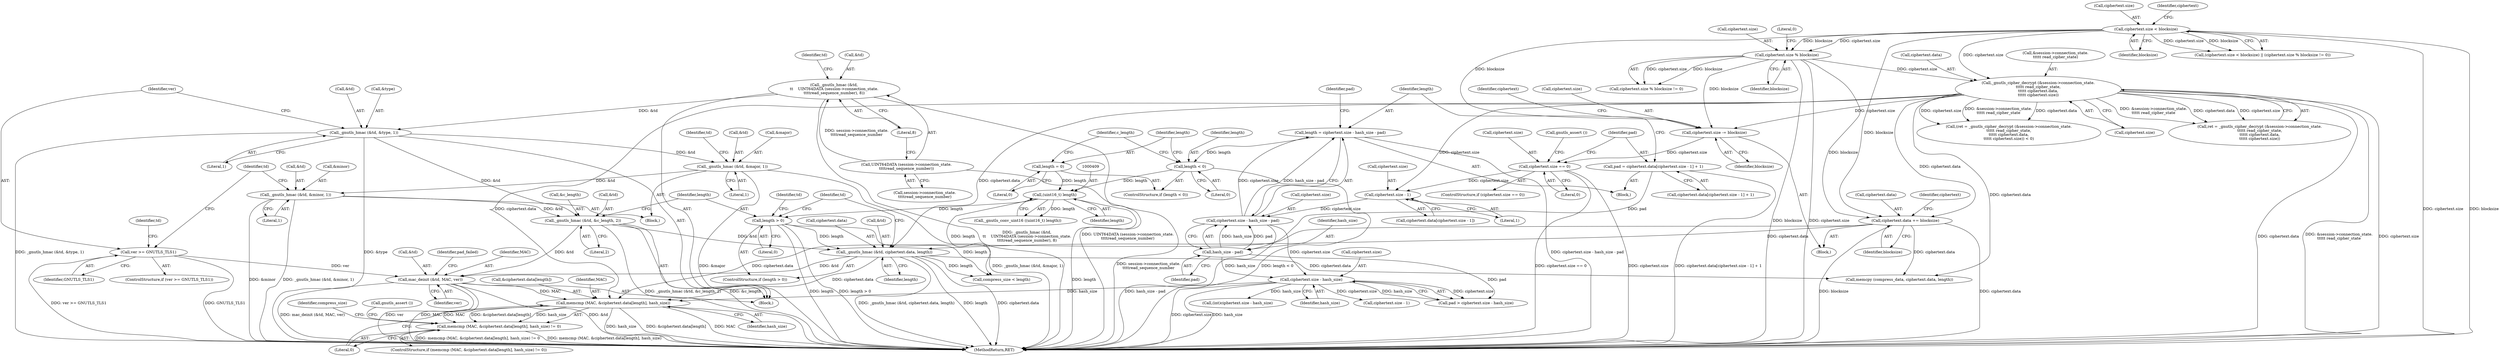 digraph "0_savannah_bc8102405fda11ea00ca3b42acc4f4bce9d6e97b_0@API" {
"1000483" [label="(Call,memcmp (MAC, &ciphertext.data[length], hash_size))"];
"1000470" [label="(Call,mac_deinit (&td, MAC, ver))"];
"1000463" [label="(Call,_gnutls_hmac (&td, ciphertext.data, length))"];
"1000453" [label="(Call,_gnutls_hmac (&td, &c_length, 2))"];
"1000430" [label="(Call,_gnutls_hmac (&td, &type, 1))"];
"1000420" [label="(Call,_gnutls_hmac (&td,\n\t\t    UINT64DATA (session->connection_state.\n\t\t\t\tread_sequence_number), 8))"];
"1000423" [label="(Call,UINT64DATA (session->connection_state.\n\t\t\t\tread_sequence_number))"];
"1000447" [label="(Call,_gnutls_hmac (&td, &minor, 1))"];
"1000441" [label="(Call,_gnutls_hmac (&td, &major, 1))"];
"1000293" [label="(Call,ciphertext.data += blocksize)"];
"1000247" [label="(Call,ciphertext.size % blocksize)"];
"1000241" [label="(Call,ciphertext.size < blocksize)"];
"1000261" [label="(Call,_gnutls_cipher_decrypt (&session->connection_state.\n\t\t\t\t\t read_cipher_state,\n\t\t\t\t\t ciphertext.data,\n\t\t\t\t\t ciphertext.size))"];
"1000460" [label="(Call,length > 0)"];
"1000408" [label="(Call,(uint16_t) length)"];
"1000402" [label="(Call,length = 0)"];
"1000399" [label="(Call,length < 0)"];
"1000321" [label="(Call,length = ciphertext.size - hash_size - pad)"];
"1000323" [label="(Call,ciphertext.size - hash_size - pad)"];
"1000315" [label="(Call,ciphertext.size - 1)"];
"1000299" [label="(Call,ciphertext.size == 0)"];
"1000288" [label="(Call,ciphertext.size -= blocksize)"];
"1000327" [label="(Call,hash_size - pad)"];
"1000308" [label="(Call,pad = ciphertext.data[ciphertext.size - 1] + 1)"];
"1000437" [label="(Call,ver >= GNUTLS_TLS1)"];
"1000333" [label="(Call,ciphertext.size - hash_size)"];
"1000482" [label="(Call,memcmp (MAC, &ciphertext.data[length], hash_size) != 0)"];
"1000328" [label="(Identifier,hash_size)"];
"1000443" [label="(Identifier,td)"];
"1000436" [label="(ControlStructure,if (ver >= GNUTLS_TLS1))"];
"1000331" [label="(Call,pad > ciphertext.size - hash_size)"];
"1000453" [label="(Call,_gnutls_hmac (&td, &c_length, 2))"];
"1000402" [label="(Call,length = 0)"];
"1000329" [label="(Identifier,pad)"];
"1000294" [label="(Call,ciphertext.data)"];
"1000310" [label="(Call,ciphertext.data[ciphertext.size - 1] + 1)"];
"1000494" [label="(Call,gnutls_assert ())"];
"1000245" [label="(Identifier,blocksize)"];
"1000447" [label="(Call,_gnutls_hmac (&td, &minor, 1))"];
"1000358" [label="(Call,(int)ciphertext.size - hash_size)"];
"1000407" [label="(Call,_gnutls_conv_uint16 ((uint16_t) length))"];
"1000435" [label="(Literal,1)"];
"1000481" [label="(ControlStructure,if (memcmp (MAC, &ciphertext.data[length], hash_size) != 0))"];
"1000438" [label="(Identifier,ver)"];
"1000258" [label="(Call,(ret = _gnutls_cipher_decrypt (&session->connection_state.\n\t\t\t\t\t read_cipher_state,\n\t\t\t\t\t ciphertext.data,\n\t\t\t\t\t ciphertext.size)) < 0)"];
"1000460" [label="(Call,length > 0)"];
"1000440" [label="(Block,)"];
"1000401" [label="(Literal,0)"];
"1000118" [label="(Block,)"];
"1000246" [label="(Call,ciphertext.size % blocksize != 0)"];
"1000271" [label="(Call,ciphertext.size)"];
"1000458" [label="(Literal,2)"];
"1000513" [label="(MethodReturn,RET)"];
"1000300" [label="(Call,ciphertext.size)"];
"1000456" [label="(Call,&c_length)"];
"1000449" [label="(Identifier,td)"];
"1000261" [label="(Call,_gnutls_cipher_decrypt (&session->connection_state.\n\t\t\t\t\t read_cipher_state,\n\t\t\t\t\t ciphertext.data,\n\t\t\t\t\t ciphertext.size))"];
"1000248" [label="(Call,ciphertext.size)"];
"1000421" [label="(Call,&td)"];
"1000455" [label="(Identifier,td)"];
"1000287" [label="(Block,)"];
"1000408" [label="(Call,(uint16_t) length)"];
"1000309" [label="(Identifier,pad)"];
"1000465" [label="(Identifier,td)"];
"1000459" [label="(ControlStructure,if (length > 0))"];
"1000337" [label="(Identifier,hash_size)"];
"1000242" [label="(Call,ciphertext.size)"];
"1000410" [label="(Identifier,length)"];
"1000450" [label="(Call,&minor)"];
"1000424" [label="(Call,session->connection_state.\n\t\t\t\tread_sequence_number)"];
"1000298" [label="(ControlStructure,if (ciphertext.size == 0))"];
"1000315" [label="(Call,ciphertext.size - 1)"];
"1000429" [label="(Literal,8)"];
"1000241" [label="(Call,ciphertext.size < blocksize)"];
"1000499" [label="(Identifier,compress_size)"];
"1000334" [label="(Call,ciphertext.size)"];
"1000463" [label="(Call,_gnutls_hmac (&td, ciphertext.data, length))"];
"1000483" [label="(Call,memcmp (MAC, &ciphertext.data[length], hash_size))"];
"1000484" [label="(Identifier,MAC)"];
"1000461" [label="(Identifier,length)"];
"1000473" [label="(Identifier,MAC)"];
"1000251" [label="(Identifier,blocksize)"];
"1000442" [label="(Call,&td)"];
"1000247" [label="(Call,ciphertext.size % blocksize)"];
"1000431" [label="(Call,&td)"];
"1000321" [label="(Call,length = ciphertext.size - hash_size - pad)"];
"1000323" [label="(Call,ciphertext.size - hash_size - pad)"];
"1000324" [label="(Call,ciphertext.size)"];
"1000485" [label="(Call,&ciphertext.data[length])"];
"1000288" [label="(Call,ciphertext.size -= blocksize)"];
"1000462" [label="(Literal,0)"];
"1000403" [label="(Identifier,length)"];
"1000437" [label="(Call,ver >= GNUTLS_TLS1)"];
"1000439" [label="(Identifier,GNUTLS_TLS1)"];
"1000322" [label="(Identifier,length)"];
"1000498" [label="(Call,compress_size < length)"];
"1000444" [label="(Call,&major)"];
"1000471" [label="(Call,&td)"];
"1000240" [label="(Call,(ciphertext.size < blocksize) || (ciphertext.size % blocksize != 0))"];
"1000419" [label="(Block,)"];
"1000347" [label="(Call,ciphertext.size - 1)"];
"1000295" [label="(Identifier,ciphertext)"];
"1000268" [label="(Call,ciphertext.data)"];
"1000316" [label="(Call,ciphertext.size)"];
"1000327" [label="(Call,hash_size - pad)"];
"1000420" [label="(Call,_gnutls_hmac (&td,\n\t\t    UINT64DATA (session->connection_state.\n\t\t\t\tread_sequence_number), 8))"];
"1000333" [label="(Call,ciphertext.size - hash_size)"];
"1000399" [label="(Call,length < 0)"];
"1000259" [label="(Call,ret = _gnutls_cipher_decrypt (&session->connection_state.\n\t\t\t\t\t read_cipher_state,\n\t\t\t\t\t ciphertext.data,\n\t\t\t\t\t ciphertext.size))"];
"1000472" [label="(Identifier,td)"];
"1000446" [label="(Literal,1)"];
"1000474" [label="(Identifier,ver)"];
"1000301" [label="(Identifier,ciphertext)"];
"1000293" [label="(Call,ciphertext.data += blocksize)"];
"1000482" [label="(Call,memcmp (MAC, &ciphertext.data[length], hash_size) != 0)"];
"1000466" [label="(Call,ciphertext.data)"];
"1000406" [label="(Identifier,c_length)"];
"1000319" [label="(Literal,1)"];
"1000433" [label="(Call,&type)"];
"1000332" [label="(Identifier,pad)"];
"1000400" [label="(Identifier,length)"];
"1000311" [label="(Call,ciphertext.data[ciphertext.size - 1])"];
"1000262" [label="(Call,&session->connection_state.\n\t\t\t\t\t read_cipher_state)"];
"1000464" [label="(Call,&td)"];
"1000492" [label="(Literal,0)"];
"1000469" [label="(Identifier,length)"];
"1000249" [label="(Identifier,ciphertext)"];
"1000505" [label="(Call,memcpy (compress_data, ciphertext.data, length))"];
"1000303" [label="(Literal,0)"];
"1000477" [label="(Identifier,pad_failed)"];
"1000299" [label="(Call,ciphertext.size == 0)"];
"1000441" [label="(Call,_gnutls_hmac (&td, &major, 1))"];
"1000423" [label="(Call,UINT64DATA (session->connection_state.\n\t\t\t\tread_sequence_number))"];
"1000404" [label="(Literal,0)"];
"1000491" [label="(Identifier,hash_size)"];
"1000454" [label="(Call,&td)"];
"1000289" [label="(Call,ciphertext.size)"];
"1000470" [label="(Call,mac_deinit (&td, MAC, ver))"];
"1000448" [label="(Call,&td)"];
"1000432" [label="(Identifier,td)"];
"1000452" [label="(Literal,1)"];
"1000292" [label="(Identifier,blocksize)"];
"1000297" [label="(Identifier,blocksize)"];
"1000398" [label="(ControlStructure,if (length < 0))"];
"1000305" [label="(Call,gnutls_assert ())"];
"1000430" [label="(Call,_gnutls_hmac (&td, &type, 1))"];
"1000308" [label="(Call,pad = ciphertext.data[ciphertext.size - 1] + 1)"];
"1000252" [label="(Literal,0)"];
"1000483" -> "1000482"  [label="AST: "];
"1000483" -> "1000491"  [label="CFG: "];
"1000484" -> "1000483"  [label="AST: "];
"1000485" -> "1000483"  [label="AST: "];
"1000491" -> "1000483"  [label="AST: "];
"1000492" -> "1000483"  [label="CFG: "];
"1000483" -> "1000513"  [label="DDG: hash_size"];
"1000483" -> "1000513"  [label="DDG: &ciphertext.data[length]"];
"1000483" -> "1000513"  [label="DDG: MAC"];
"1000483" -> "1000482"  [label="DDG: MAC"];
"1000483" -> "1000482"  [label="DDG: &ciphertext.data[length]"];
"1000483" -> "1000482"  [label="DDG: hash_size"];
"1000470" -> "1000483"  [label="DDG: MAC"];
"1000293" -> "1000483"  [label="DDG: ciphertext.data"];
"1000261" -> "1000483"  [label="DDG: ciphertext.data"];
"1000463" -> "1000483"  [label="DDG: ciphertext.data"];
"1000333" -> "1000483"  [label="DDG: hash_size"];
"1000470" -> "1000419"  [label="AST: "];
"1000470" -> "1000474"  [label="CFG: "];
"1000471" -> "1000470"  [label="AST: "];
"1000473" -> "1000470"  [label="AST: "];
"1000474" -> "1000470"  [label="AST: "];
"1000477" -> "1000470"  [label="CFG: "];
"1000470" -> "1000513"  [label="DDG: ver"];
"1000470" -> "1000513"  [label="DDG: MAC"];
"1000470" -> "1000513"  [label="DDG: &td"];
"1000470" -> "1000513"  [label="DDG: mac_deinit (&td, MAC, ver)"];
"1000463" -> "1000470"  [label="DDG: &td"];
"1000453" -> "1000470"  [label="DDG: &td"];
"1000437" -> "1000470"  [label="DDG: ver"];
"1000463" -> "1000459"  [label="AST: "];
"1000463" -> "1000469"  [label="CFG: "];
"1000464" -> "1000463"  [label="AST: "];
"1000466" -> "1000463"  [label="AST: "];
"1000469" -> "1000463"  [label="AST: "];
"1000472" -> "1000463"  [label="CFG: "];
"1000463" -> "1000513"  [label="DDG: _gnutls_hmac (&td, ciphertext.data, length)"];
"1000463" -> "1000513"  [label="DDG: length"];
"1000463" -> "1000513"  [label="DDG: ciphertext.data"];
"1000453" -> "1000463"  [label="DDG: &td"];
"1000293" -> "1000463"  [label="DDG: ciphertext.data"];
"1000261" -> "1000463"  [label="DDG: ciphertext.data"];
"1000460" -> "1000463"  [label="DDG: length"];
"1000463" -> "1000498"  [label="DDG: length"];
"1000463" -> "1000505"  [label="DDG: ciphertext.data"];
"1000453" -> "1000419"  [label="AST: "];
"1000453" -> "1000458"  [label="CFG: "];
"1000454" -> "1000453"  [label="AST: "];
"1000456" -> "1000453"  [label="AST: "];
"1000458" -> "1000453"  [label="AST: "];
"1000461" -> "1000453"  [label="CFG: "];
"1000453" -> "1000513"  [label="DDG: _gnutls_hmac (&td, &c_length, 2)"];
"1000453" -> "1000513"  [label="DDG: &c_length"];
"1000430" -> "1000453"  [label="DDG: &td"];
"1000447" -> "1000453"  [label="DDG: &td"];
"1000430" -> "1000419"  [label="AST: "];
"1000430" -> "1000435"  [label="CFG: "];
"1000431" -> "1000430"  [label="AST: "];
"1000433" -> "1000430"  [label="AST: "];
"1000435" -> "1000430"  [label="AST: "];
"1000438" -> "1000430"  [label="CFG: "];
"1000430" -> "1000513"  [label="DDG: &type"];
"1000430" -> "1000513"  [label="DDG: _gnutls_hmac (&td, &type, 1)"];
"1000420" -> "1000430"  [label="DDG: &td"];
"1000430" -> "1000441"  [label="DDG: &td"];
"1000420" -> "1000419"  [label="AST: "];
"1000420" -> "1000429"  [label="CFG: "];
"1000421" -> "1000420"  [label="AST: "];
"1000423" -> "1000420"  [label="AST: "];
"1000429" -> "1000420"  [label="AST: "];
"1000432" -> "1000420"  [label="CFG: "];
"1000420" -> "1000513"  [label="DDG: _gnutls_hmac (&td,\n\t\t    UINT64DATA (session->connection_state.\n\t\t\t\tread_sequence_number), 8)"];
"1000420" -> "1000513"  [label="DDG: UINT64DATA (session->connection_state.\n\t\t\t\tread_sequence_number)"];
"1000423" -> "1000420"  [label="DDG: session->connection_state.\n\t\t\t\tread_sequence_number"];
"1000423" -> "1000424"  [label="CFG: "];
"1000424" -> "1000423"  [label="AST: "];
"1000429" -> "1000423"  [label="CFG: "];
"1000423" -> "1000513"  [label="DDG: session->connection_state.\n\t\t\t\tread_sequence_number"];
"1000447" -> "1000440"  [label="AST: "];
"1000447" -> "1000452"  [label="CFG: "];
"1000448" -> "1000447"  [label="AST: "];
"1000450" -> "1000447"  [label="AST: "];
"1000452" -> "1000447"  [label="AST: "];
"1000455" -> "1000447"  [label="CFG: "];
"1000447" -> "1000513"  [label="DDG: &minor"];
"1000447" -> "1000513"  [label="DDG: _gnutls_hmac (&td, &minor, 1)"];
"1000441" -> "1000447"  [label="DDG: &td"];
"1000441" -> "1000440"  [label="AST: "];
"1000441" -> "1000446"  [label="CFG: "];
"1000442" -> "1000441"  [label="AST: "];
"1000444" -> "1000441"  [label="AST: "];
"1000446" -> "1000441"  [label="AST: "];
"1000449" -> "1000441"  [label="CFG: "];
"1000441" -> "1000513"  [label="DDG: _gnutls_hmac (&td, &major, 1)"];
"1000441" -> "1000513"  [label="DDG: &major"];
"1000293" -> "1000287"  [label="AST: "];
"1000293" -> "1000297"  [label="CFG: "];
"1000294" -> "1000293"  [label="AST: "];
"1000297" -> "1000293"  [label="AST: "];
"1000301" -> "1000293"  [label="CFG: "];
"1000293" -> "1000513"  [label="DDG: ciphertext.data"];
"1000293" -> "1000513"  [label="DDG: blocksize"];
"1000247" -> "1000293"  [label="DDG: blocksize"];
"1000241" -> "1000293"  [label="DDG: blocksize"];
"1000261" -> "1000293"  [label="DDG: ciphertext.data"];
"1000293" -> "1000505"  [label="DDG: ciphertext.data"];
"1000247" -> "1000246"  [label="AST: "];
"1000247" -> "1000251"  [label="CFG: "];
"1000248" -> "1000247"  [label="AST: "];
"1000251" -> "1000247"  [label="AST: "];
"1000252" -> "1000247"  [label="CFG: "];
"1000247" -> "1000513"  [label="DDG: ciphertext.size"];
"1000247" -> "1000513"  [label="DDG: blocksize"];
"1000247" -> "1000246"  [label="DDG: ciphertext.size"];
"1000247" -> "1000246"  [label="DDG: blocksize"];
"1000241" -> "1000247"  [label="DDG: ciphertext.size"];
"1000241" -> "1000247"  [label="DDG: blocksize"];
"1000247" -> "1000261"  [label="DDG: ciphertext.size"];
"1000247" -> "1000288"  [label="DDG: blocksize"];
"1000241" -> "1000240"  [label="AST: "];
"1000241" -> "1000245"  [label="CFG: "];
"1000242" -> "1000241"  [label="AST: "];
"1000245" -> "1000241"  [label="AST: "];
"1000249" -> "1000241"  [label="CFG: "];
"1000240" -> "1000241"  [label="CFG: "];
"1000241" -> "1000513"  [label="DDG: ciphertext.size"];
"1000241" -> "1000513"  [label="DDG: blocksize"];
"1000241" -> "1000240"  [label="DDG: ciphertext.size"];
"1000241" -> "1000240"  [label="DDG: blocksize"];
"1000241" -> "1000261"  [label="DDG: ciphertext.size"];
"1000241" -> "1000288"  [label="DDG: blocksize"];
"1000261" -> "1000259"  [label="AST: "];
"1000261" -> "1000271"  [label="CFG: "];
"1000262" -> "1000261"  [label="AST: "];
"1000268" -> "1000261"  [label="AST: "];
"1000271" -> "1000261"  [label="AST: "];
"1000259" -> "1000261"  [label="CFG: "];
"1000261" -> "1000513"  [label="DDG: ciphertext.data"];
"1000261" -> "1000513"  [label="DDG: &session->connection_state.\n\t\t\t\t\t read_cipher_state"];
"1000261" -> "1000513"  [label="DDG: ciphertext.size"];
"1000261" -> "1000258"  [label="DDG: &session->connection_state.\n\t\t\t\t\t read_cipher_state"];
"1000261" -> "1000258"  [label="DDG: ciphertext.data"];
"1000261" -> "1000258"  [label="DDG: ciphertext.size"];
"1000261" -> "1000259"  [label="DDG: &session->connection_state.\n\t\t\t\t\t read_cipher_state"];
"1000261" -> "1000259"  [label="DDG: ciphertext.data"];
"1000261" -> "1000259"  [label="DDG: ciphertext.size"];
"1000261" -> "1000288"  [label="DDG: ciphertext.size"];
"1000261" -> "1000315"  [label="DDG: ciphertext.size"];
"1000261" -> "1000505"  [label="DDG: ciphertext.data"];
"1000460" -> "1000459"  [label="AST: "];
"1000460" -> "1000462"  [label="CFG: "];
"1000461" -> "1000460"  [label="AST: "];
"1000462" -> "1000460"  [label="AST: "];
"1000465" -> "1000460"  [label="CFG: "];
"1000472" -> "1000460"  [label="CFG: "];
"1000460" -> "1000513"  [label="DDG: length"];
"1000460" -> "1000513"  [label="DDG: length > 0"];
"1000408" -> "1000460"  [label="DDG: length"];
"1000460" -> "1000498"  [label="DDG: length"];
"1000408" -> "1000407"  [label="AST: "];
"1000408" -> "1000410"  [label="CFG: "];
"1000409" -> "1000408"  [label="AST: "];
"1000410" -> "1000408"  [label="AST: "];
"1000407" -> "1000408"  [label="CFG: "];
"1000408" -> "1000513"  [label="DDG: length"];
"1000408" -> "1000407"  [label="DDG: length"];
"1000402" -> "1000408"  [label="DDG: length"];
"1000399" -> "1000408"  [label="DDG: length"];
"1000408" -> "1000498"  [label="DDG: length"];
"1000402" -> "1000398"  [label="AST: "];
"1000402" -> "1000404"  [label="CFG: "];
"1000403" -> "1000402"  [label="AST: "];
"1000404" -> "1000402"  [label="AST: "];
"1000406" -> "1000402"  [label="CFG: "];
"1000399" -> "1000398"  [label="AST: "];
"1000399" -> "1000401"  [label="CFG: "];
"1000400" -> "1000399"  [label="AST: "];
"1000401" -> "1000399"  [label="AST: "];
"1000403" -> "1000399"  [label="CFG: "];
"1000406" -> "1000399"  [label="CFG: "];
"1000399" -> "1000513"  [label="DDG: length < 0"];
"1000321" -> "1000399"  [label="DDG: length"];
"1000321" -> "1000118"  [label="AST: "];
"1000321" -> "1000323"  [label="CFG: "];
"1000322" -> "1000321"  [label="AST: "];
"1000323" -> "1000321"  [label="AST: "];
"1000332" -> "1000321"  [label="CFG: "];
"1000321" -> "1000513"  [label="DDG: ciphertext.size - hash_size - pad"];
"1000323" -> "1000321"  [label="DDG: ciphertext.size"];
"1000323" -> "1000321"  [label="DDG: hash_size - pad"];
"1000323" -> "1000327"  [label="CFG: "];
"1000324" -> "1000323"  [label="AST: "];
"1000327" -> "1000323"  [label="AST: "];
"1000323" -> "1000513"  [label="DDG: hash_size - pad"];
"1000315" -> "1000323"  [label="DDG: ciphertext.size"];
"1000327" -> "1000323"  [label="DDG: hash_size"];
"1000327" -> "1000323"  [label="DDG: pad"];
"1000323" -> "1000333"  [label="DDG: ciphertext.size"];
"1000315" -> "1000311"  [label="AST: "];
"1000315" -> "1000319"  [label="CFG: "];
"1000316" -> "1000315"  [label="AST: "];
"1000319" -> "1000315"  [label="AST: "];
"1000311" -> "1000315"  [label="CFG: "];
"1000299" -> "1000315"  [label="DDG: ciphertext.size"];
"1000299" -> "1000298"  [label="AST: "];
"1000299" -> "1000303"  [label="CFG: "];
"1000300" -> "1000299"  [label="AST: "];
"1000303" -> "1000299"  [label="AST: "];
"1000305" -> "1000299"  [label="CFG: "];
"1000309" -> "1000299"  [label="CFG: "];
"1000299" -> "1000513"  [label="DDG: ciphertext.size == 0"];
"1000299" -> "1000513"  [label="DDG: ciphertext.size"];
"1000288" -> "1000299"  [label="DDG: ciphertext.size"];
"1000288" -> "1000287"  [label="AST: "];
"1000288" -> "1000292"  [label="CFG: "];
"1000289" -> "1000288"  [label="AST: "];
"1000292" -> "1000288"  [label="AST: "];
"1000295" -> "1000288"  [label="CFG: "];
"1000327" -> "1000329"  [label="CFG: "];
"1000328" -> "1000327"  [label="AST: "];
"1000329" -> "1000327"  [label="AST: "];
"1000308" -> "1000327"  [label="DDG: pad"];
"1000327" -> "1000331"  [label="DDG: pad"];
"1000327" -> "1000333"  [label="DDG: hash_size"];
"1000308" -> "1000118"  [label="AST: "];
"1000308" -> "1000310"  [label="CFG: "];
"1000309" -> "1000308"  [label="AST: "];
"1000310" -> "1000308"  [label="AST: "];
"1000322" -> "1000308"  [label="CFG: "];
"1000308" -> "1000513"  [label="DDG: ciphertext.data[ciphertext.size - 1] + 1"];
"1000437" -> "1000436"  [label="AST: "];
"1000437" -> "1000439"  [label="CFG: "];
"1000438" -> "1000437"  [label="AST: "];
"1000439" -> "1000437"  [label="AST: "];
"1000443" -> "1000437"  [label="CFG: "];
"1000455" -> "1000437"  [label="CFG: "];
"1000437" -> "1000513"  [label="DDG: ver >= GNUTLS_TLS1"];
"1000437" -> "1000513"  [label="DDG: GNUTLS_TLS1"];
"1000333" -> "1000331"  [label="AST: "];
"1000333" -> "1000337"  [label="CFG: "];
"1000334" -> "1000333"  [label="AST: "];
"1000337" -> "1000333"  [label="AST: "];
"1000331" -> "1000333"  [label="CFG: "];
"1000333" -> "1000513"  [label="DDG: ciphertext.size"];
"1000333" -> "1000513"  [label="DDG: hash_size"];
"1000333" -> "1000331"  [label="DDG: ciphertext.size"];
"1000333" -> "1000331"  [label="DDG: hash_size"];
"1000333" -> "1000347"  [label="DDG: ciphertext.size"];
"1000333" -> "1000358"  [label="DDG: hash_size"];
"1000482" -> "1000481"  [label="AST: "];
"1000482" -> "1000492"  [label="CFG: "];
"1000492" -> "1000482"  [label="AST: "];
"1000494" -> "1000482"  [label="CFG: "];
"1000499" -> "1000482"  [label="CFG: "];
"1000482" -> "1000513"  [label="DDG: memcmp (MAC, &ciphertext.data[length], hash_size)"];
"1000482" -> "1000513"  [label="DDG: memcmp (MAC, &ciphertext.data[length], hash_size) != 0"];
}
